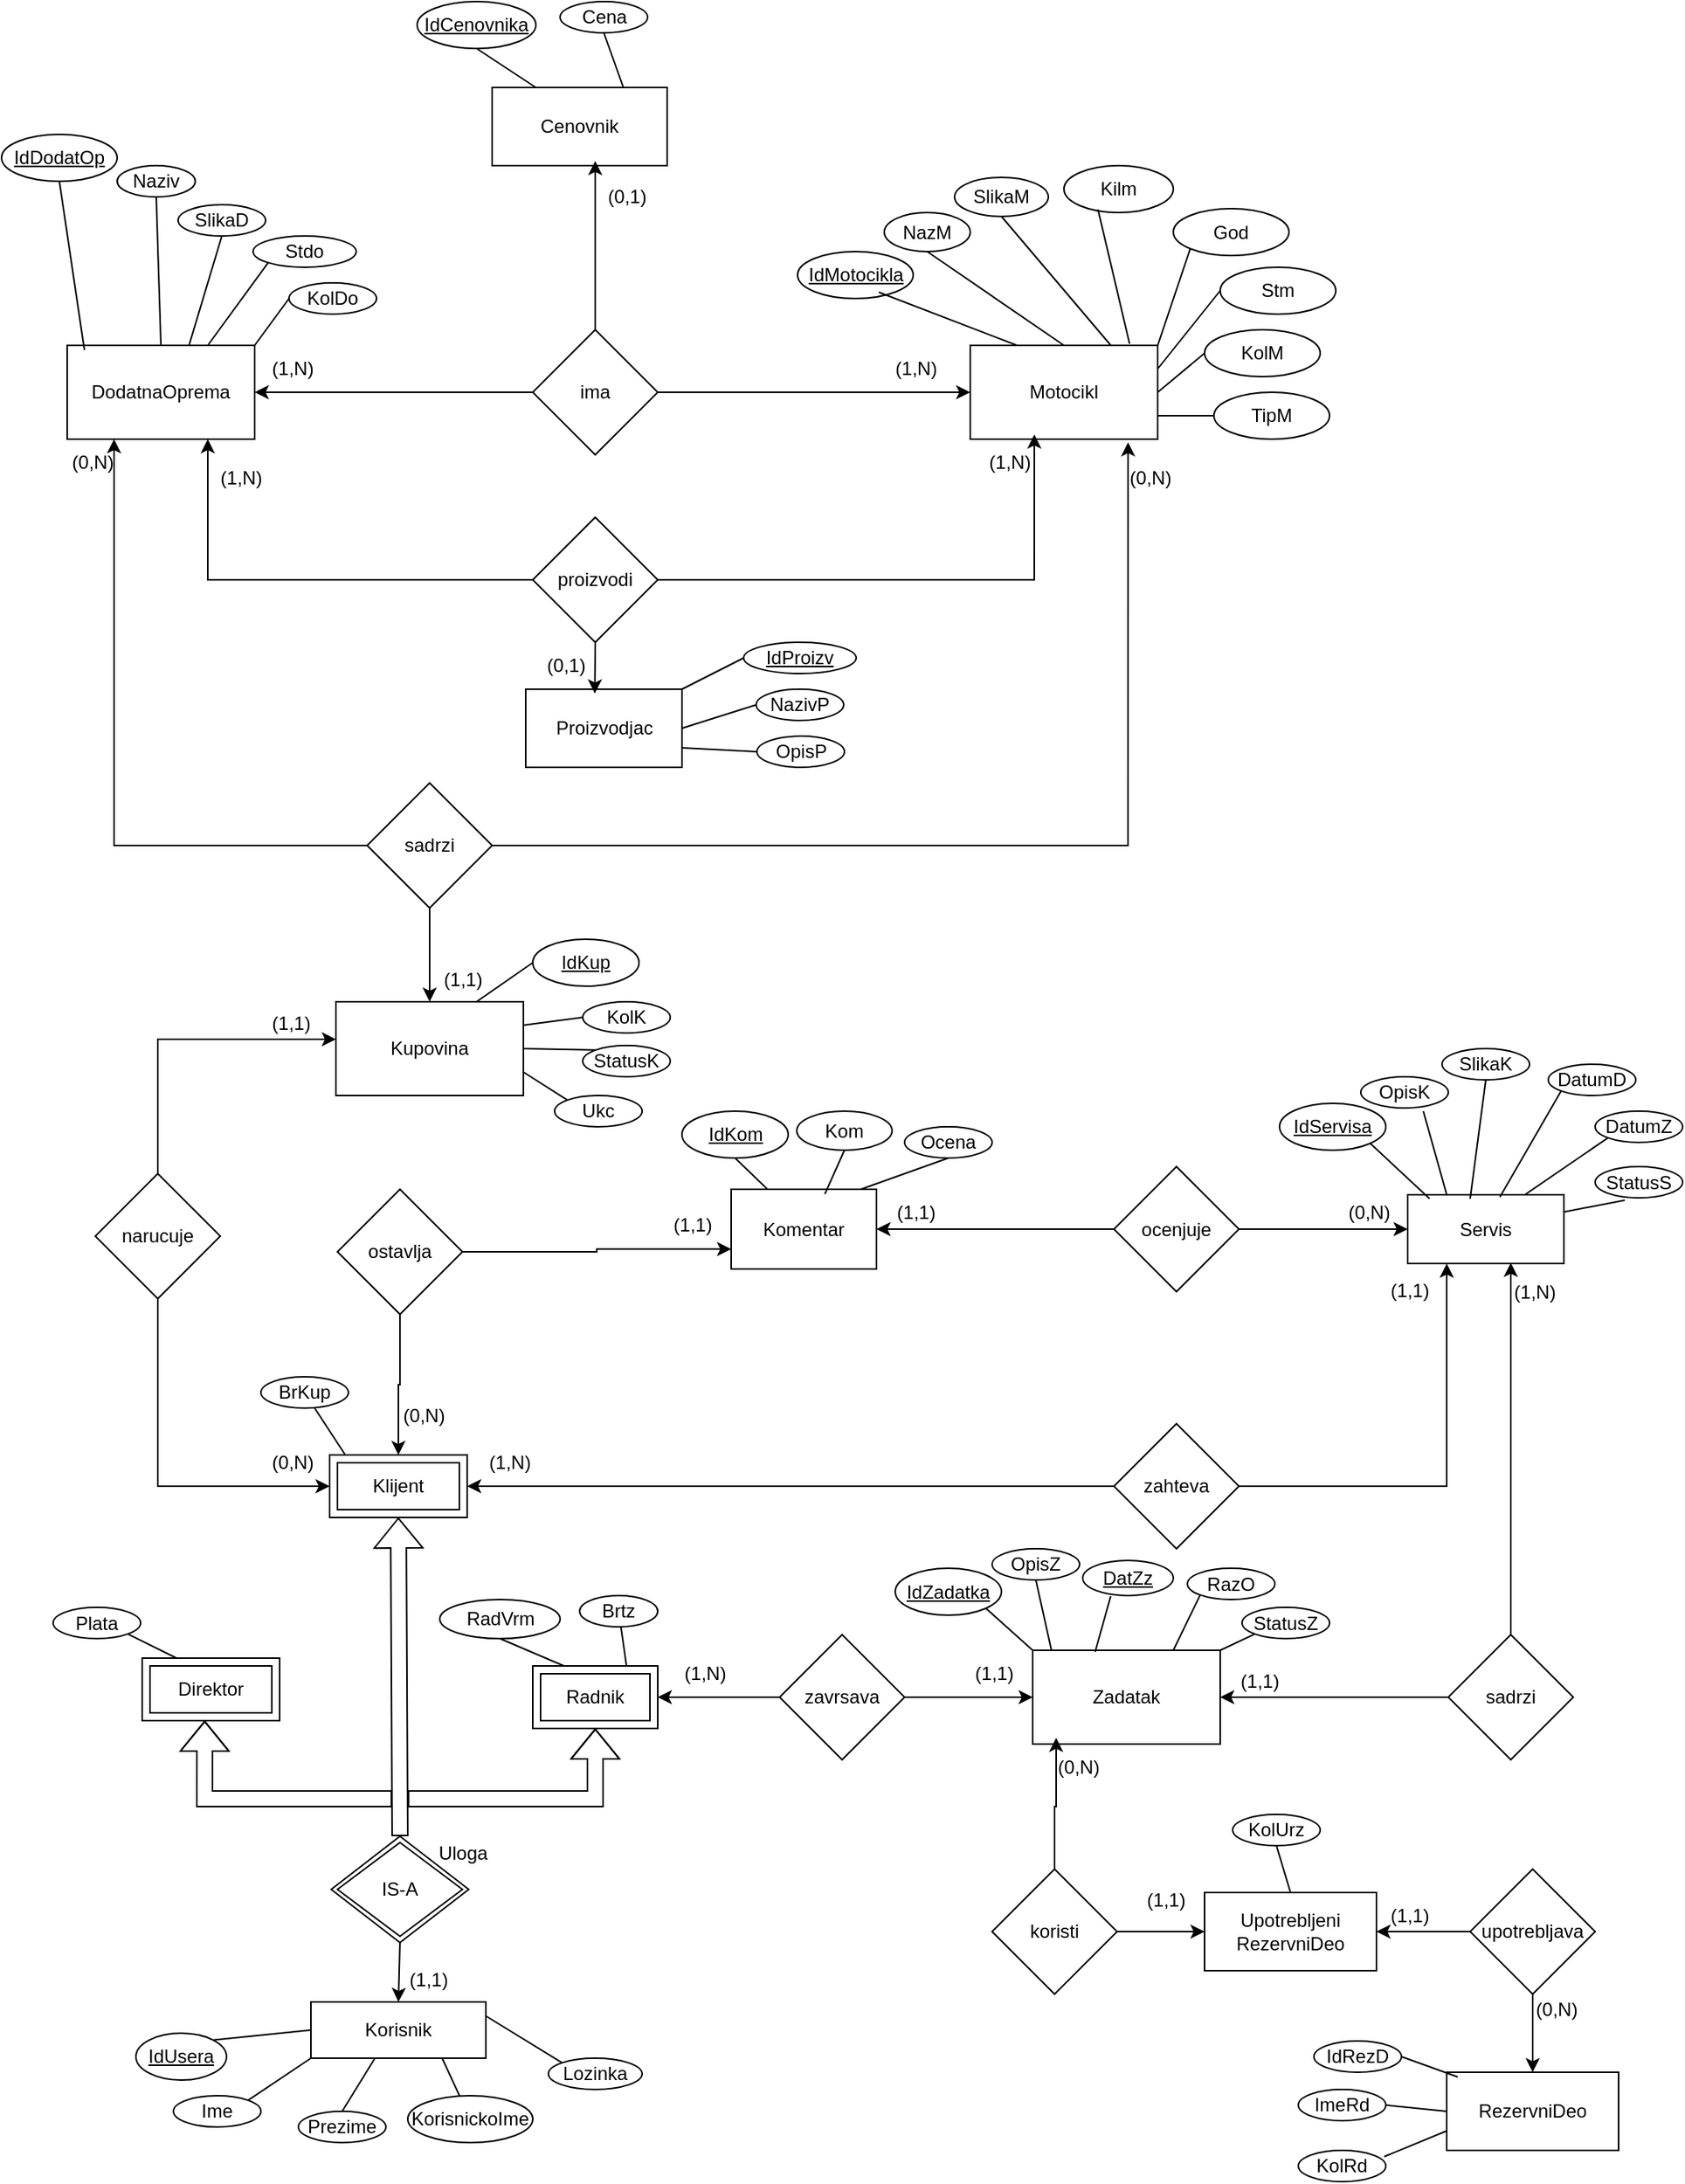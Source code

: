 <mxfile version="25.0.3">
  <diagram id="R2lEEEUBdFMjLlhIrx00" name="Page-1">
    <mxGraphModel dx="1194" dy="1860" grid="1" gridSize="10" guides="1" tooltips="1" connect="1" arrows="1" fold="1" page="1" pageScale="1" pageWidth="850" pageHeight="1100" math="0" shadow="0" extFonts="Permanent Marker^https://fonts.googleapis.com/css?family=Permanent+Marker">
      <root>
        <mxCell id="0" />
        <mxCell id="1" parent="0" />
        <mxCell id="c9r9gb3_Jgxiy62fOZuz-5" value="Korisnik" style="whiteSpace=wrap;html=1;" vertex="1" parent="1">
          <mxGeometry x="198" y="740" width="112" height="36" as="geometry" />
        </mxCell>
        <mxCell id="c9r9gb3_Jgxiy62fOZuz-9" value="IS-A" style="shape=rhombus;double=1;perimeter=rhombusPerimeter;whiteSpace=wrap;html=1;align=center;" vertex="1" parent="1">
          <mxGeometry x="211" y="634" width="88" height="68" as="geometry" />
        </mxCell>
        <mxCell id="c9r9gb3_Jgxiy62fOZuz-10" value="Uloga" style="text;html=1;align=center;verticalAlign=middle;resizable=0;points=[];autosize=1;strokeColor=none;fillColor=none;" vertex="1" parent="1">
          <mxGeometry x="270" y="630" width="50" height="30" as="geometry" />
        </mxCell>
        <mxCell id="c9r9gb3_Jgxiy62fOZuz-15" value="(1,1)" style="text;html=1;align=center;verticalAlign=middle;resizable=0;points=[];autosize=1;strokeColor=none;fillColor=none;" vertex="1" parent="1">
          <mxGeometry x="249" y="712" width="48" height="28" as="geometry" />
        </mxCell>
        <mxCell id="c9r9gb3_Jgxiy62fOZuz-21" value="BrKup" style="ellipse;whiteSpace=wrap;html=1;align=center;" vertex="1" parent="1">
          <mxGeometry x="166" y="340" width="56" height="20" as="geometry" />
        </mxCell>
        <mxCell id="c9r9gb3_Jgxiy62fOZuz-22" value="" style="endArrow=none;html=1;rounded=0;exitX=0.136;exitY=0.075;exitDx=0;exitDy=0;exitPerimeter=0;" edge="1" parent="1" source="c9r9gb3_Jgxiy62fOZuz-48" target="c9r9gb3_Jgxiy62fOZuz-21">
          <mxGeometry x="0.444" y="-1" width="50" height="50" relative="1" as="geometry">
            <mxPoint x="439.314" y="592" as="sourcePoint" />
            <mxPoint x="444" y="548" as="targetPoint" />
            <mxPoint as="offset" />
          </mxGeometry>
        </mxCell>
        <mxCell id="c9r9gb3_Jgxiy62fOZuz-23" value="Brtz" style="ellipse;whiteSpace=wrap;html=1;align=center;" vertex="1" parent="1">
          <mxGeometry x="370" y="480" width="50" height="20" as="geometry" />
        </mxCell>
        <mxCell id="c9r9gb3_Jgxiy62fOZuz-24" value="" style="endArrow=none;html=1;rounded=0;entryX=0.75;entryY=0;entryDx=0;entryDy=0;" edge="1" parent="1" source="c9r9gb3_Jgxiy62fOZuz-23" target="c9r9gb3_Jgxiy62fOZuz-49">
          <mxGeometry width="50" height="50" relative="1" as="geometry">
            <mxPoint x="410" y="658" as="sourcePoint" />
            <mxPoint x="460" y="680" as="targetPoint" />
          </mxGeometry>
        </mxCell>
        <mxCell id="c9r9gb3_Jgxiy62fOZuz-41" value="" style="shape=flexArrow;endArrow=classic;html=1;rounded=0;entryX=0.455;entryY=1;entryDx=0;entryDy=0;entryPerimeter=0;" edge="1" parent="1" target="c9r9gb3_Jgxiy62fOZuz-47">
          <mxGeometry width="50" height="50" relative="1" as="geometry">
            <mxPoint x="250" y="610" as="sourcePoint" />
            <mxPoint x="394" y="516" as="targetPoint" />
            <Array as="points">
              <mxPoint x="200" y="610" />
              <mxPoint x="130" y="610" />
            </Array>
          </mxGeometry>
        </mxCell>
        <mxCell id="c9r9gb3_Jgxiy62fOZuz-42" value="" style="shape=flexArrow;endArrow=classic;html=1;rounded=0;entryX=0.5;entryY=1;entryDx=0;entryDy=0;" edge="1" parent="1" target="c9r9gb3_Jgxiy62fOZuz-49">
          <mxGeometry width="50" height="50" relative="1" as="geometry">
            <mxPoint x="260" y="610" as="sourcePoint" />
            <mxPoint x="403" y="694" as="targetPoint" />
            <Array as="points">
              <mxPoint x="350" y="610" />
              <mxPoint x="380" y="610" />
            </Array>
          </mxGeometry>
        </mxCell>
        <mxCell id="c9r9gb3_Jgxiy62fOZuz-43" value="" style="shape=flexArrow;endArrow=classic;html=1;rounded=0;entryX=0.5;entryY=1;entryDx=0;entryDy=0;exitX=0.5;exitY=0;exitDx=0;exitDy=0;" edge="1" parent="1" target="c9r9gb3_Jgxiy62fOZuz-48" source="c9r9gb3_Jgxiy62fOZuz-9">
          <mxGeometry width="50" height="50" relative="1" as="geometry">
            <mxPoint x="150" y="580" as="sourcePoint" />
            <mxPoint x="402" y="612" as="targetPoint" />
            <Array as="points" />
          </mxGeometry>
        </mxCell>
        <mxCell id="c9r9gb3_Jgxiy62fOZuz-47" value="Direktor" style="shape=ext;margin=3;double=1;whiteSpace=wrap;html=1;align=center;" vertex="1" parent="1">
          <mxGeometry x="90" y="520" width="88" height="40" as="geometry" />
        </mxCell>
        <mxCell id="c9r9gb3_Jgxiy62fOZuz-48" value="Klijent" style="shape=ext;margin=3;double=1;whiteSpace=wrap;html=1;align=center;" vertex="1" parent="1">
          <mxGeometry x="210" y="390" width="88" height="40" as="geometry" />
        </mxCell>
        <mxCell id="c9r9gb3_Jgxiy62fOZuz-49" value="Radnik" style="shape=ext;margin=3;double=1;whiteSpace=wrap;html=1;align=center;" vertex="1" parent="1">
          <mxGeometry x="340" y="525" width="80" height="40" as="geometry" />
        </mxCell>
        <mxCell id="c9r9gb3_Jgxiy62fOZuz-52" value="RadVrm" style="ellipse;whiteSpace=wrap;html=1;align=center;" vertex="1" parent="1">
          <mxGeometry x="280.5" y="482.5" width="77" height="25" as="geometry" />
        </mxCell>
        <mxCell id="c9r9gb3_Jgxiy62fOZuz-53" value="" style="endArrow=none;html=1;rounded=0;entryX=0.25;entryY=0;entryDx=0;entryDy=0;exitX=0.5;exitY=1;exitDx=0;exitDy=0;" edge="1" parent="1" source="c9r9gb3_Jgxiy62fOZuz-52" target="c9r9gb3_Jgxiy62fOZuz-49">
          <mxGeometry width="50" height="50" relative="1" as="geometry">
            <mxPoint x="390" y="614" as="sourcePoint" />
            <mxPoint x="440" y="564" as="targetPoint" />
          </mxGeometry>
        </mxCell>
        <mxCell id="c9r9gb3_Jgxiy62fOZuz-56" value="" style="endArrow=classic;html=1;rounded=0;entryX=0.5;entryY=0;entryDx=0;entryDy=0;exitX=0.5;exitY=1;exitDx=0;exitDy=0;" edge="1" parent="1" source="c9r9gb3_Jgxiy62fOZuz-9" target="c9r9gb3_Jgxiy62fOZuz-5">
          <mxGeometry width="50" height="50" relative="1" as="geometry">
            <mxPoint x="400" y="520" as="sourcePoint" />
            <mxPoint x="450" y="470" as="targetPoint" />
          </mxGeometry>
        </mxCell>
        <mxCell id="c9r9gb3_Jgxiy62fOZuz-60" value="Lozinka" style="ellipse;whiteSpace=wrap;html=1;align=center;" vertex="1" parent="1">
          <mxGeometry x="350" y="776" width="60" height="20" as="geometry" />
        </mxCell>
        <mxCell id="c9r9gb3_Jgxiy62fOZuz-61" value="KorisnickoIme" style="ellipse;whiteSpace=wrap;html=1;align=center;" vertex="1" parent="1">
          <mxGeometry x="260" y="800" width="80" height="30" as="geometry" />
        </mxCell>
        <mxCell id="c9r9gb3_Jgxiy62fOZuz-62" value="Ime" style="ellipse;whiteSpace=wrap;html=1;align=center;" vertex="1" parent="1">
          <mxGeometry x="110" y="800" width="56" height="20" as="geometry" />
        </mxCell>
        <mxCell id="c9r9gb3_Jgxiy62fOZuz-63" value="Prezime" style="ellipse;whiteSpace=wrap;html=1;align=center;" vertex="1" parent="1">
          <mxGeometry x="190" y="810" width="56" height="20" as="geometry" />
        </mxCell>
        <mxCell id="c9r9gb3_Jgxiy62fOZuz-65" value="IdUsera" style="ellipse;whiteSpace=wrap;html=1;align=center;fontStyle=4" vertex="1" parent="1">
          <mxGeometry x="86" y="760" width="58" height="30" as="geometry" />
        </mxCell>
        <mxCell id="c9r9gb3_Jgxiy62fOZuz-68" value="" style="endArrow=none;html=1;rounded=0;entryX=1;entryY=0.25;entryDx=0;entryDy=0;exitX=0;exitY=0;exitDx=0;exitDy=0;" edge="1" parent="1" source="c9r9gb3_Jgxiy62fOZuz-60" target="c9r9gb3_Jgxiy62fOZuz-5">
          <mxGeometry width="50" height="50" relative="1" as="geometry">
            <mxPoint x="370" y="770" as="sourcePoint" />
            <mxPoint x="420" y="710" as="targetPoint" />
          </mxGeometry>
        </mxCell>
        <mxCell id="c9r9gb3_Jgxiy62fOZuz-70" value="" style="endArrow=none;html=1;rounded=0;entryX=0.75;entryY=1;entryDx=0;entryDy=0;" edge="1" parent="1" source="c9r9gb3_Jgxiy62fOZuz-61" target="c9r9gb3_Jgxiy62fOZuz-5">
          <mxGeometry width="50" height="50" relative="1" as="geometry">
            <mxPoint x="350" y="800" as="sourcePoint" />
            <mxPoint x="290" y="779" as="targetPoint" />
          </mxGeometry>
        </mxCell>
        <mxCell id="c9r9gb3_Jgxiy62fOZuz-73" value="" style="endArrow=none;html=1;rounded=0;entryX=1;entryY=0;entryDx=0;entryDy=0;exitX=0;exitY=1;exitDx=0;exitDy=0;" edge="1" parent="1" source="c9r9gb3_Jgxiy62fOZuz-5" target="c9r9gb3_Jgxiy62fOZuz-62">
          <mxGeometry width="50" height="50" relative="1" as="geometry">
            <mxPoint x="453" y="690" as="sourcePoint" />
            <mxPoint x="503" y="640" as="targetPoint" />
          </mxGeometry>
        </mxCell>
        <mxCell id="c9r9gb3_Jgxiy62fOZuz-76" value="" style="endArrow=none;html=1;rounded=0;exitX=0.366;exitY=1;exitDx=0;exitDy=0;exitPerimeter=0;entryX=0.5;entryY=0;entryDx=0;entryDy=0;" edge="1" parent="1" source="c9r9gb3_Jgxiy62fOZuz-5" target="c9r9gb3_Jgxiy62fOZuz-63">
          <mxGeometry x="0.444" y="-1" width="50" height="50" relative="1" as="geometry">
            <mxPoint x="228" y="760" as="sourcePoint" />
            <mxPoint x="218" y="810" as="targetPoint" />
            <mxPoint as="offset" />
          </mxGeometry>
        </mxCell>
        <mxCell id="c9r9gb3_Jgxiy62fOZuz-77" value="Plata" style="ellipse;whiteSpace=wrap;html=1;align=center;" vertex="1" parent="1">
          <mxGeometry x="33" y="487.5" width="56" height="20" as="geometry" />
        </mxCell>
        <mxCell id="c9r9gb3_Jgxiy62fOZuz-79" value="" style="endArrow=none;html=1;rounded=0;exitX=0.25;exitY=0;exitDx=0;exitDy=0;entryX=1;entryY=1;entryDx=0;entryDy=0;" edge="1" parent="1" source="c9r9gb3_Jgxiy62fOZuz-47" target="c9r9gb3_Jgxiy62fOZuz-77">
          <mxGeometry x="0.444" y="-1" width="50" height="50" relative="1" as="geometry">
            <mxPoint x="252" y="491" as="sourcePoint" />
            <mxPoint x="228" y="450" as="targetPoint" />
            <mxPoint as="offset" />
          </mxGeometry>
        </mxCell>
        <mxCell id="c9r9gb3_Jgxiy62fOZuz-81" value="Kupovina" style="rounded=0;whiteSpace=wrap;html=1;" vertex="1" parent="1">
          <mxGeometry x="214" y="100" width="120" height="60" as="geometry" />
        </mxCell>
        <mxCell id="c9r9gb3_Jgxiy62fOZuz-84" style="edgeStyle=orthogonalEdgeStyle;rounded=0;orthogonalLoop=1;jettySize=auto;html=1;exitX=0.5;exitY=1;exitDx=0;exitDy=0;entryX=0;entryY=0.5;entryDx=0;entryDy=0;" edge="1" parent="1" source="c9r9gb3_Jgxiy62fOZuz-82" target="c9r9gb3_Jgxiy62fOZuz-48">
          <mxGeometry relative="1" as="geometry" />
        </mxCell>
        <mxCell id="c9r9gb3_Jgxiy62fOZuz-82" value="narucuje" style="rhombus;whiteSpace=wrap;html=1;" vertex="1" parent="1">
          <mxGeometry x="60" y="210" width="80" height="80" as="geometry" />
        </mxCell>
        <mxCell id="c9r9gb3_Jgxiy62fOZuz-140" style="edgeStyle=orthogonalEdgeStyle;rounded=0;orthogonalLoop=1;jettySize=auto;html=1;entryX=0.5;entryY=0;entryDx=0;entryDy=0;" edge="1" parent="1" source="c9r9gb3_Jgxiy62fOZuz-86" target="c9r9gb3_Jgxiy62fOZuz-81">
          <mxGeometry relative="1" as="geometry">
            <mxPoint x="255" y="190" as="targetPoint" />
          </mxGeometry>
        </mxCell>
        <mxCell id="c9r9gb3_Jgxiy62fOZuz-188" style="edgeStyle=orthogonalEdgeStyle;rounded=0;orthogonalLoop=1;jettySize=auto;html=1;entryX=0.25;entryY=1;entryDx=0;entryDy=0;" edge="1" parent="1" source="c9r9gb3_Jgxiy62fOZuz-86" target="c9r9gb3_Jgxiy62fOZuz-93">
          <mxGeometry relative="1" as="geometry" />
        </mxCell>
        <mxCell id="c9r9gb3_Jgxiy62fOZuz-86" value="sadrzi" style="rhombus;whiteSpace=wrap;html=1;" vertex="1" parent="1">
          <mxGeometry x="234" y="-40" width="80" height="80" as="geometry" />
        </mxCell>
        <mxCell id="c9r9gb3_Jgxiy62fOZuz-92" value="Motocikl" style="rounded=0;whiteSpace=wrap;html=1;" vertex="1" parent="1">
          <mxGeometry x="620" y="-320" width="120" height="60" as="geometry" />
        </mxCell>
        <mxCell id="c9r9gb3_Jgxiy62fOZuz-93" value="DodatnaOprema" style="rounded=0;whiteSpace=wrap;html=1;" vertex="1" parent="1">
          <mxGeometry x="42" y="-320" width="120" height="60" as="geometry" />
        </mxCell>
        <mxCell id="c9r9gb3_Jgxiy62fOZuz-97" value="Naziv" style="ellipse;whiteSpace=wrap;html=1;align=center;" vertex="1" parent="1">
          <mxGeometry x="74" y="-435" width="50" height="20" as="geometry" />
        </mxCell>
        <mxCell id="c9r9gb3_Jgxiy62fOZuz-98" value="&lt;u&gt;IdDodatOp&lt;/u&gt;" style="ellipse;whiteSpace=wrap;html=1;align=center;" vertex="1" parent="1">
          <mxGeometry y="-455" width="74" height="30" as="geometry" />
        </mxCell>
        <mxCell id="c9r9gb3_Jgxiy62fOZuz-101" value="SlikaD" style="ellipse;whiteSpace=wrap;html=1;align=center;" vertex="1" parent="1">
          <mxGeometry x="113" y="-410" width="56" height="20" as="geometry" />
        </mxCell>
        <mxCell id="c9r9gb3_Jgxiy62fOZuz-102" style="edgeStyle=orthogonalEdgeStyle;rounded=0;orthogonalLoop=1;jettySize=auto;html=1;exitX=0.5;exitY=1;exitDx=0;exitDy=0;" edge="1" parent="1" source="c9r9gb3_Jgxiy62fOZuz-101" target="c9r9gb3_Jgxiy62fOZuz-101">
          <mxGeometry relative="1" as="geometry" />
        </mxCell>
        <mxCell id="c9r9gb3_Jgxiy62fOZuz-103" value="KolDo" style="ellipse;whiteSpace=wrap;html=1;align=center;" vertex="1" parent="1">
          <mxGeometry x="184" y="-360" width="56" height="20" as="geometry" />
        </mxCell>
        <mxCell id="c9r9gb3_Jgxiy62fOZuz-106" value="Stdo" style="ellipse;whiteSpace=wrap;html=1;align=center;" vertex="1" parent="1">
          <mxGeometry x="161" y="-390" width="66" height="20" as="geometry" />
        </mxCell>
        <mxCell id="c9r9gb3_Jgxiy62fOZuz-107" value="" style="endArrow=none;html=1;rounded=0;entryX=0.5;entryY=1;entryDx=0;entryDy=0;exitX=0.092;exitY=0.05;exitDx=0;exitDy=0;exitPerimeter=0;" edge="1" parent="1" source="c9r9gb3_Jgxiy62fOZuz-93" target="c9r9gb3_Jgxiy62fOZuz-98">
          <mxGeometry width="50" height="50" relative="1" as="geometry">
            <mxPoint x="70" y="-260" as="sourcePoint" />
            <mxPoint x="450" y="-390" as="targetPoint" />
          </mxGeometry>
        </mxCell>
        <mxCell id="c9r9gb3_Jgxiy62fOZuz-108" value="" style="endArrow=none;html=1;rounded=0;entryX=0.5;entryY=1;entryDx=0;entryDy=0;exitX=0.5;exitY=0;exitDx=0;exitDy=0;" edge="1" parent="1" source="c9r9gb3_Jgxiy62fOZuz-93" target="c9r9gb3_Jgxiy62fOZuz-97">
          <mxGeometry width="50" height="50" relative="1" as="geometry">
            <mxPoint x="400" y="-340" as="sourcePoint" />
            <mxPoint x="450" y="-390" as="targetPoint" />
          </mxGeometry>
        </mxCell>
        <mxCell id="c9r9gb3_Jgxiy62fOZuz-109" value="" style="endArrow=none;html=1;rounded=0;entryX=0.5;entryY=1;entryDx=0;entryDy=0;exitX=0.65;exitY=0;exitDx=0;exitDy=0;exitPerimeter=0;" edge="1" parent="1" source="c9r9gb3_Jgxiy62fOZuz-93" target="c9r9gb3_Jgxiy62fOZuz-101">
          <mxGeometry width="50" height="50" relative="1" as="geometry">
            <mxPoint x="400" y="-340" as="sourcePoint" />
            <mxPoint x="450" y="-390" as="targetPoint" />
          </mxGeometry>
        </mxCell>
        <mxCell id="c9r9gb3_Jgxiy62fOZuz-110" value="" style="endArrow=none;html=1;rounded=0;exitX=0;exitY=1;exitDx=0;exitDy=0;entryX=0.75;entryY=0;entryDx=0;entryDy=0;" edge="1" parent="1" source="c9r9gb3_Jgxiy62fOZuz-106" target="c9r9gb3_Jgxiy62fOZuz-93">
          <mxGeometry width="50" height="50" relative="1" as="geometry">
            <mxPoint x="400" y="-340" as="sourcePoint" />
            <mxPoint x="450" y="-390" as="targetPoint" />
          </mxGeometry>
        </mxCell>
        <mxCell id="c9r9gb3_Jgxiy62fOZuz-112" value="NazМ" style="ellipse;whiteSpace=wrap;html=1;align=center;" vertex="1" parent="1">
          <mxGeometry x="565" y="-405" width="55" height="25" as="geometry" />
        </mxCell>
        <mxCell id="c9r9gb3_Jgxiy62fOZuz-113" value="&lt;u&gt;IdMotocikla&lt;/u&gt;" style="ellipse;whiteSpace=wrap;html=1;align=center;" vertex="1" parent="1">
          <mxGeometry x="509.5" y="-380" width="74" height="30" as="geometry" />
        </mxCell>
        <mxCell id="c9r9gb3_Jgxiy62fOZuz-114" value="SlikaМ" style="ellipse;whiteSpace=wrap;html=1;align=center;" vertex="1" parent="1">
          <mxGeometry x="610" y="-427.5" width="60" height="25" as="geometry" />
        </mxCell>
        <mxCell id="c9r9gb3_Jgxiy62fOZuz-115" style="edgeStyle=orthogonalEdgeStyle;rounded=0;orthogonalLoop=1;jettySize=auto;html=1;exitX=0.5;exitY=1;exitDx=0;exitDy=0;" edge="1" parent="1" source="c9r9gb3_Jgxiy62fOZuz-114" target="c9r9gb3_Jgxiy62fOZuz-114">
          <mxGeometry relative="1" as="geometry" />
        </mxCell>
        <mxCell id="c9r9gb3_Jgxiy62fOZuz-116" value="" style="endArrow=none;html=1;rounded=0;entryX=0.703;entryY=0.867;entryDx=0;entryDy=0;exitX=0.25;exitY=0;exitDx=0;exitDy=0;entryPerimeter=0;" edge="1" parent="1" source="c9r9gb3_Jgxiy62fOZuz-92" target="c9r9gb3_Jgxiy62fOZuz-113">
          <mxGeometry width="50" height="50" relative="1" as="geometry">
            <mxPoint x="400" y="-140" as="sourcePoint" />
            <mxPoint x="450" y="-190" as="targetPoint" />
          </mxGeometry>
        </mxCell>
        <mxCell id="c9r9gb3_Jgxiy62fOZuz-117" value="" style="endArrow=none;html=1;rounded=0;entryX=0.5;entryY=1;entryDx=0;entryDy=0;exitX=0.5;exitY=0;exitDx=0;exitDy=0;" edge="1" parent="1" source="c9r9gb3_Jgxiy62fOZuz-92" target="c9r9gb3_Jgxiy62fOZuz-112">
          <mxGeometry width="50" height="50" relative="1" as="geometry">
            <mxPoint x="400" y="-140" as="sourcePoint" />
            <mxPoint x="450" y="-190" as="targetPoint" />
          </mxGeometry>
        </mxCell>
        <mxCell id="c9r9gb3_Jgxiy62fOZuz-118" value="" style="endArrow=none;html=1;rounded=0;entryX=0.5;entryY=1;entryDx=0;entryDy=0;exitX=0.75;exitY=0;exitDx=0;exitDy=0;" edge="1" parent="1" source="c9r9gb3_Jgxiy62fOZuz-92" target="c9r9gb3_Jgxiy62fOZuz-114">
          <mxGeometry width="50" height="50" relative="1" as="geometry">
            <mxPoint x="400" y="-140" as="sourcePoint" />
            <mxPoint x="450" y="-190" as="targetPoint" />
          </mxGeometry>
        </mxCell>
        <mxCell id="c9r9gb3_Jgxiy62fOZuz-120" value="Kilm" style="ellipse;whiteSpace=wrap;html=1;align=center;" vertex="1" parent="1">
          <mxGeometry x="680" y="-435" width="70" height="30" as="geometry" />
        </mxCell>
        <mxCell id="c9r9gb3_Jgxiy62fOZuz-122" style="edgeStyle=orthogonalEdgeStyle;rounded=0;orthogonalLoop=1;jettySize=auto;html=1;exitX=0.5;exitY=1;exitDx=0;exitDy=0;" edge="1" parent="1">
          <mxGeometry relative="1" as="geometry">
            <mxPoint x="818" y="-290" as="sourcePoint" />
            <mxPoint x="818" y="-290" as="targetPoint" />
          </mxGeometry>
        </mxCell>
        <mxCell id="c9r9gb3_Jgxiy62fOZuz-123" style="edgeStyle=orthogonalEdgeStyle;rounded=0;orthogonalLoop=1;jettySize=auto;html=1;exitX=0.5;exitY=1;exitDx=0;exitDy=0;" edge="1" parent="1">
          <mxGeometry relative="1" as="geometry">
            <mxPoint x="615" y="-270" as="sourcePoint" />
            <mxPoint x="615" y="-270" as="targetPoint" />
          </mxGeometry>
        </mxCell>
        <mxCell id="c9r9gb3_Jgxiy62fOZuz-124" value="God" style="ellipse;whiteSpace=wrap;html=1;align=center;" vertex="1" parent="1">
          <mxGeometry x="750" y="-407.5" width="74" height="30" as="geometry" />
        </mxCell>
        <mxCell id="c9r9gb3_Jgxiy62fOZuz-125" style="edgeStyle=orthogonalEdgeStyle;rounded=0;orthogonalLoop=1;jettySize=auto;html=1;exitX=0.5;exitY=1;exitDx=0;exitDy=0;" edge="1" parent="1">
          <mxGeometry relative="1" as="geometry">
            <mxPoint x="615" y="-220" as="sourcePoint" />
            <mxPoint x="615" y="-220" as="targetPoint" />
          </mxGeometry>
        </mxCell>
        <mxCell id="c9r9gb3_Jgxiy62fOZuz-126" value="Stm" style="ellipse;whiteSpace=wrap;html=1;align=center;" vertex="1" parent="1">
          <mxGeometry x="780" y="-370" width="74" height="30" as="geometry" />
        </mxCell>
        <mxCell id="c9r9gb3_Jgxiy62fOZuz-127" value="TipM" style="ellipse;whiteSpace=wrap;html=1;align=center;" vertex="1" parent="1">
          <mxGeometry x="776" y="-290" width="74" height="30" as="geometry" />
        </mxCell>
        <mxCell id="c9r9gb3_Jgxiy62fOZuz-128" value="KolM" style="ellipse;whiteSpace=wrap;html=1;align=center;" vertex="1" parent="1">
          <mxGeometry x="770" y="-330" width="74" height="30" as="geometry" />
        </mxCell>
        <mxCell id="c9r9gb3_Jgxiy62fOZuz-130" value="" style="endArrow=none;html=1;rounded=0;entryX=0.311;entryY=0.933;entryDx=0;entryDy=0;entryPerimeter=0;exitX=0.85;exitY=-0.017;exitDx=0;exitDy=0;exitPerimeter=0;" edge="1" parent="1" source="c9r9gb3_Jgxiy62fOZuz-92" target="c9r9gb3_Jgxiy62fOZuz-120">
          <mxGeometry width="50" height="50" relative="1" as="geometry">
            <mxPoint x="400" y="-140" as="sourcePoint" />
            <mxPoint x="450" y="-190" as="targetPoint" />
          </mxGeometry>
        </mxCell>
        <mxCell id="c9r9gb3_Jgxiy62fOZuz-131" value="" style="endArrow=none;html=1;rounded=0;entryX=0;entryY=1;entryDx=0;entryDy=0;exitX=1;exitY=0;exitDx=0;exitDy=0;" edge="1" parent="1" source="c9r9gb3_Jgxiy62fOZuz-92" target="c9r9gb3_Jgxiy62fOZuz-124">
          <mxGeometry width="50" height="50" relative="1" as="geometry">
            <mxPoint x="400" y="-140" as="sourcePoint" />
            <mxPoint x="450" y="-190" as="targetPoint" />
          </mxGeometry>
        </mxCell>
        <mxCell id="c9r9gb3_Jgxiy62fOZuz-132" value="" style="endArrow=none;html=1;rounded=0;entryX=0;entryY=0.5;entryDx=0;entryDy=0;exitX=1;exitY=0.25;exitDx=0;exitDy=0;" edge="1" parent="1" source="c9r9gb3_Jgxiy62fOZuz-92" target="c9r9gb3_Jgxiy62fOZuz-126">
          <mxGeometry width="50" height="50" relative="1" as="geometry">
            <mxPoint x="400" y="-140" as="sourcePoint" />
            <mxPoint x="450" y="-190" as="targetPoint" />
          </mxGeometry>
        </mxCell>
        <mxCell id="c9r9gb3_Jgxiy62fOZuz-133" value="" style="endArrow=none;html=1;rounded=0;entryX=0;entryY=0.5;entryDx=0;entryDy=0;exitX=1;exitY=0.5;exitDx=0;exitDy=0;" edge="1" parent="1" source="c9r9gb3_Jgxiy62fOZuz-92" target="c9r9gb3_Jgxiy62fOZuz-128">
          <mxGeometry width="50" height="50" relative="1" as="geometry">
            <mxPoint x="400" y="-140" as="sourcePoint" />
            <mxPoint x="450" y="-190" as="targetPoint" />
          </mxGeometry>
        </mxCell>
        <mxCell id="c9r9gb3_Jgxiy62fOZuz-134" value="" style="endArrow=none;html=1;rounded=0;entryX=0;entryY=0.5;entryDx=0;entryDy=0;exitX=1;exitY=0.75;exitDx=0;exitDy=0;" edge="1" parent="1" source="c9r9gb3_Jgxiy62fOZuz-92" target="c9r9gb3_Jgxiy62fOZuz-127">
          <mxGeometry width="50" height="50" relative="1" as="geometry">
            <mxPoint x="400" y="-140" as="sourcePoint" />
            <mxPoint x="450" y="-190" as="targetPoint" />
          </mxGeometry>
        </mxCell>
        <mxCell id="c9r9gb3_Jgxiy62fOZuz-135" value="Cenovnik" style="rounded=0;whiteSpace=wrap;html=1;" vertex="1" parent="1">
          <mxGeometry x="314" y="-485" width="112" height="50" as="geometry" />
        </mxCell>
        <mxCell id="c9r9gb3_Jgxiy62fOZuz-142" style="edgeStyle=orthogonalEdgeStyle;rounded=0;orthogonalLoop=1;jettySize=auto;html=1;entryX=1;entryY=0.5;entryDx=0;entryDy=0;" edge="1" parent="1" source="c9r9gb3_Jgxiy62fOZuz-136" target="c9r9gb3_Jgxiy62fOZuz-93">
          <mxGeometry relative="1" as="geometry" />
        </mxCell>
        <mxCell id="c9r9gb3_Jgxiy62fOZuz-143" style="edgeStyle=orthogonalEdgeStyle;rounded=0;orthogonalLoop=1;jettySize=auto;html=1;exitX=1;exitY=0.5;exitDx=0;exitDy=0;entryX=0;entryY=0.5;entryDx=0;entryDy=0;" edge="1" parent="1" source="c9r9gb3_Jgxiy62fOZuz-136" target="c9r9gb3_Jgxiy62fOZuz-92">
          <mxGeometry relative="1" as="geometry" />
        </mxCell>
        <mxCell id="c9r9gb3_Jgxiy62fOZuz-136" value="ima" style="rhombus;whiteSpace=wrap;html=1;" vertex="1" parent="1">
          <mxGeometry x="340" y="-330" width="80" height="80" as="geometry" />
        </mxCell>
        <mxCell id="c9r9gb3_Jgxiy62fOZuz-144" value="(1,1)" style="text;html=1;align=center;verticalAlign=middle;resizable=0;points=[];autosize=1;strokeColor=none;fillColor=none;" vertex="1" parent="1">
          <mxGeometry x="271" y="72" width="48" height="28" as="geometry" />
        </mxCell>
        <mxCell id="c9r9gb3_Jgxiy62fOZuz-145" value="(0,N)" style="text;html=1;align=center;verticalAlign=middle;resizable=0;points=[];autosize=1;strokeColor=none;fillColor=none;" vertex="1" parent="1">
          <mxGeometry x="33" y="-260" width="50" height="30" as="geometry" />
        </mxCell>
        <mxCell id="c9r9gb3_Jgxiy62fOZuz-146" value="(0,N)" style="text;html=1;align=center;verticalAlign=middle;resizable=0;points=[];autosize=1;strokeColor=none;fillColor=none;" vertex="1" parent="1">
          <mxGeometry x="710" y="-250" width="50" height="30" as="geometry" />
        </mxCell>
        <mxCell id="c9r9gb3_Jgxiy62fOZuz-147" value="(0,1)" style="text;html=1;align=center;verticalAlign=middle;resizable=0;points=[];autosize=1;strokeColor=none;fillColor=none;" vertex="1" parent="1">
          <mxGeometry x="375" y="-430" width="50" height="30" as="geometry" />
        </mxCell>
        <mxCell id="c9r9gb3_Jgxiy62fOZuz-148" value="(1,N)" style="text;html=1;align=center;verticalAlign=middle;resizable=0;points=[];autosize=1;strokeColor=none;fillColor=none;" vertex="1" parent="1">
          <mxGeometry x="560" y="-320" width="50" height="30" as="geometry" />
        </mxCell>
        <mxCell id="c9r9gb3_Jgxiy62fOZuz-149" value="(1,N)" style="text;html=1;align=center;verticalAlign=middle;resizable=0;points=[];autosize=1;strokeColor=none;fillColor=none;" vertex="1" parent="1">
          <mxGeometry x="161" y="-320" width="50" height="30" as="geometry" />
        </mxCell>
        <mxCell id="c9r9gb3_Jgxiy62fOZuz-150" value="IdCenovnika" style="ellipse;whiteSpace=wrap;html=1;align=center;fontStyle=4" vertex="1" parent="1">
          <mxGeometry x="266" y="-540" width="76" height="30" as="geometry" />
        </mxCell>
        <mxCell id="c9r9gb3_Jgxiy62fOZuz-151" value="Cena" style="ellipse;whiteSpace=wrap;html=1;align=center;" vertex="1" parent="1">
          <mxGeometry x="357.5" y="-540" width="56" height="20" as="geometry" />
        </mxCell>
        <mxCell id="c9r9gb3_Jgxiy62fOZuz-152" style="edgeStyle=orthogonalEdgeStyle;rounded=0;orthogonalLoop=1;jettySize=auto;html=1;exitX=0.5;exitY=1;exitDx=0;exitDy=0;" edge="1" parent="1" source="c9r9gb3_Jgxiy62fOZuz-151" target="c9r9gb3_Jgxiy62fOZuz-151">
          <mxGeometry relative="1" as="geometry" />
        </mxCell>
        <mxCell id="c9r9gb3_Jgxiy62fOZuz-156" value="" style="endArrow=none;html=1;rounded=0;entryX=0.5;entryY=1;entryDx=0;entryDy=0;exitX=0.25;exitY=0;exitDx=0;exitDy=0;" edge="1" parent="1" source="c9r9gb3_Jgxiy62fOZuz-135" target="c9r9gb3_Jgxiy62fOZuz-150">
          <mxGeometry width="50" height="50" relative="1" as="geometry">
            <mxPoint x="400" y="-140" as="sourcePoint" />
            <mxPoint x="450" y="-190" as="targetPoint" />
          </mxGeometry>
        </mxCell>
        <mxCell id="c9r9gb3_Jgxiy62fOZuz-157" value="" style="endArrow=none;html=1;rounded=0;entryX=0.5;entryY=1;entryDx=0;entryDy=0;exitX=0.75;exitY=0;exitDx=0;exitDy=0;" edge="1" parent="1" source="c9r9gb3_Jgxiy62fOZuz-135" target="c9r9gb3_Jgxiy62fOZuz-151">
          <mxGeometry width="50" height="50" relative="1" as="geometry">
            <mxPoint x="400" y="-140" as="sourcePoint" />
            <mxPoint x="450" y="-190" as="targetPoint" />
          </mxGeometry>
        </mxCell>
        <mxCell id="c9r9gb3_Jgxiy62fOZuz-158" value="(0,N)" style="text;html=1;align=center;verticalAlign=middle;resizable=0;points=[];autosize=1;strokeColor=none;fillColor=none;" vertex="1" parent="1">
          <mxGeometry x="161" y="380" width="50" height="30" as="geometry" />
        </mxCell>
        <mxCell id="c9r9gb3_Jgxiy62fOZuz-159" value="(1,1)" style="text;html=1;align=center;verticalAlign=middle;resizable=0;points=[];autosize=1;strokeColor=none;fillColor=none;" vertex="1" parent="1">
          <mxGeometry x="161" y="100" width="48" height="28" as="geometry" />
        </mxCell>
        <mxCell id="c9r9gb3_Jgxiy62fOZuz-161" value="&lt;div style=&quot;&quot;&gt;Proizvodjac&lt;/div&gt;" style="rounded=0;whiteSpace=wrap;html=1;" vertex="1" parent="1">
          <mxGeometry x="335.5" y="-100" width="100" height="50" as="geometry" />
        </mxCell>
        <mxCell id="c9r9gb3_Jgxiy62fOZuz-184" style="edgeStyle=orthogonalEdgeStyle;rounded=0;orthogonalLoop=1;jettySize=auto;html=1;entryX=0.75;entryY=1;entryDx=0;entryDy=0;" edge="1" parent="1" source="c9r9gb3_Jgxiy62fOZuz-162" target="c9r9gb3_Jgxiy62fOZuz-93">
          <mxGeometry relative="1" as="geometry" />
        </mxCell>
        <mxCell id="c9r9gb3_Jgxiy62fOZuz-162" value="proizvodi" style="rhombus;whiteSpace=wrap;html=1;" vertex="1" parent="1">
          <mxGeometry x="340" y="-210" width="80" height="80" as="geometry" />
        </mxCell>
        <mxCell id="c9r9gb3_Jgxiy62fOZuz-166" value="NazivP" style="ellipse;whiteSpace=wrap;html=1;align=center;" vertex="1" parent="1">
          <mxGeometry x="483" y="-100" width="56" height="20" as="geometry" />
        </mxCell>
        <mxCell id="c9r9gb3_Jgxiy62fOZuz-167" style="edgeStyle=orthogonalEdgeStyle;rounded=0;orthogonalLoop=1;jettySize=auto;html=1;exitX=0.5;exitY=1;exitDx=0;exitDy=0;" edge="1" parent="1" source="c9r9gb3_Jgxiy62fOZuz-166" target="c9r9gb3_Jgxiy62fOZuz-166">
          <mxGeometry relative="1" as="geometry" />
        </mxCell>
        <mxCell id="c9r9gb3_Jgxiy62fOZuz-168" value="OpisP" style="ellipse;whiteSpace=wrap;html=1;align=center;" vertex="1" parent="1">
          <mxGeometry x="483.5" y="-70" width="56" height="20" as="geometry" />
        </mxCell>
        <mxCell id="c9r9gb3_Jgxiy62fOZuz-169" style="edgeStyle=orthogonalEdgeStyle;rounded=0;orthogonalLoop=1;jettySize=auto;html=1;exitX=0.5;exitY=1;exitDx=0;exitDy=0;" edge="1" parent="1" source="c9r9gb3_Jgxiy62fOZuz-168" target="c9r9gb3_Jgxiy62fOZuz-168">
          <mxGeometry relative="1" as="geometry" />
        </mxCell>
        <mxCell id="c9r9gb3_Jgxiy62fOZuz-170" value="&lt;u&gt;IdProizv&lt;/u&gt;" style="ellipse;whiteSpace=wrap;html=1;align=center;" vertex="1" parent="1">
          <mxGeometry x="475" y="-130" width="72" height="20" as="geometry" />
        </mxCell>
        <mxCell id="c9r9gb3_Jgxiy62fOZuz-171" style="edgeStyle=orthogonalEdgeStyle;rounded=0;orthogonalLoop=1;jettySize=auto;html=1;exitX=0.5;exitY=1;exitDx=0;exitDy=0;" edge="1" parent="1" source="c9r9gb3_Jgxiy62fOZuz-170" target="c9r9gb3_Jgxiy62fOZuz-170">
          <mxGeometry relative="1" as="geometry" />
        </mxCell>
        <mxCell id="c9r9gb3_Jgxiy62fOZuz-173" value="" style="endArrow=none;html=1;rounded=0;entryX=1;entryY=0.5;entryDx=0;entryDy=0;exitX=0;exitY=0.5;exitDx=0;exitDy=0;" edge="1" parent="1" source="c9r9gb3_Jgxiy62fOZuz-166" target="c9r9gb3_Jgxiy62fOZuz-161">
          <mxGeometry width="50" height="50" relative="1" as="geometry">
            <mxPoint x="400" y="-140" as="sourcePoint" />
            <mxPoint x="450" y="-190" as="targetPoint" />
          </mxGeometry>
        </mxCell>
        <mxCell id="c9r9gb3_Jgxiy62fOZuz-174" value="" style="endArrow=none;html=1;rounded=0;entryX=1;entryY=0.75;entryDx=0;entryDy=0;exitX=0;exitY=0.5;exitDx=0;exitDy=0;" edge="1" parent="1" source="c9r9gb3_Jgxiy62fOZuz-168" target="c9r9gb3_Jgxiy62fOZuz-161">
          <mxGeometry width="50" height="50" relative="1" as="geometry">
            <mxPoint x="400" y="-140" as="sourcePoint" />
            <mxPoint x="450" y="-190" as="targetPoint" />
          </mxGeometry>
        </mxCell>
        <mxCell id="c9r9gb3_Jgxiy62fOZuz-180" style="edgeStyle=orthogonalEdgeStyle;rounded=0;orthogonalLoop=1;jettySize=auto;html=1;exitX=1;exitY=0.5;exitDx=0;exitDy=0;entryX=0.342;entryY=0.95;entryDx=0;entryDy=0;entryPerimeter=0;" edge="1" parent="1" source="c9r9gb3_Jgxiy62fOZuz-162" target="c9r9gb3_Jgxiy62fOZuz-92">
          <mxGeometry relative="1" as="geometry" />
        </mxCell>
        <mxCell id="c9r9gb3_Jgxiy62fOZuz-183" value="" style="endArrow=none;html=1;rounded=0;entryX=1;entryY=0;entryDx=0;entryDy=0;exitX=0;exitY=0.5;exitDx=0;exitDy=0;" edge="1" parent="1" source="c9r9gb3_Jgxiy62fOZuz-103" target="c9r9gb3_Jgxiy62fOZuz-93">
          <mxGeometry width="50" height="50" relative="1" as="geometry">
            <mxPoint x="400" y="-240" as="sourcePoint" />
            <mxPoint x="450" y="-290" as="targetPoint" />
          </mxGeometry>
        </mxCell>
        <mxCell id="c9r9gb3_Jgxiy62fOZuz-190" style="edgeStyle=orthogonalEdgeStyle;rounded=0;orthogonalLoop=1;jettySize=auto;html=1;exitX=0.5;exitY=1;exitDx=0;exitDy=0;entryX=0.442;entryY=0.055;entryDx=0;entryDy=0;entryPerimeter=0;" edge="1" parent="1" source="c9r9gb3_Jgxiy62fOZuz-162" target="c9r9gb3_Jgxiy62fOZuz-161">
          <mxGeometry relative="1" as="geometry" />
        </mxCell>
        <mxCell id="c9r9gb3_Jgxiy62fOZuz-192" value="" style="endArrow=none;html=1;rounded=0;entryX=1;entryY=0;entryDx=0;entryDy=0;exitX=0;exitY=0.5;exitDx=0;exitDy=0;" edge="1" parent="1" source="c9r9gb3_Jgxiy62fOZuz-170" target="c9r9gb3_Jgxiy62fOZuz-161">
          <mxGeometry width="50" height="50" relative="1" as="geometry">
            <mxPoint x="400" y="-40" as="sourcePoint" />
            <mxPoint x="450" y="-90" as="targetPoint" />
          </mxGeometry>
        </mxCell>
        <mxCell id="c9r9gb3_Jgxiy62fOZuz-193" value="(0,1)" style="text;html=1;align=center;verticalAlign=middle;resizable=0;points=[];autosize=1;strokeColor=none;fillColor=none;" vertex="1" parent="1">
          <mxGeometry x="335.5" y="-130" width="50" height="30" as="geometry" />
        </mxCell>
        <mxCell id="c9r9gb3_Jgxiy62fOZuz-194" value="(1,N)" style="text;html=1;align=center;verticalAlign=middle;resizable=0;points=[];autosize=1;strokeColor=none;fillColor=none;" vertex="1" parent="1">
          <mxGeometry x="620" y="-260" width="50" height="30" as="geometry" />
        </mxCell>
        <mxCell id="c9r9gb3_Jgxiy62fOZuz-195" value="(1,N)" style="text;html=1;align=center;verticalAlign=middle;resizable=0;points=[];autosize=1;strokeColor=none;fillColor=none;" vertex="1" parent="1">
          <mxGeometry x="128" y="-250" width="50" height="30" as="geometry" />
        </mxCell>
        <mxCell id="c9r9gb3_Jgxiy62fOZuz-196" value="Zadatak" style="rounded=0;whiteSpace=wrap;html=1;" vertex="1" parent="1">
          <mxGeometry x="660" y="515" width="120" height="60" as="geometry" />
        </mxCell>
        <mxCell id="c9r9gb3_Jgxiy62fOZuz-198" style="edgeStyle=orthogonalEdgeStyle;rounded=0;orthogonalLoop=1;jettySize=auto;html=1;entryX=1;entryY=0.5;entryDx=0;entryDy=0;" edge="1" parent="1" source="c9r9gb3_Jgxiy62fOZuz-197" target="c9r9gb3_Jgxiy62fOZuz-49">
          <mxGeometry relative="1" as="geometry" />
        </mxCell>
        <mxCell id="c9r9gb3_Jgxiy62fOZuz-199" style="edgeStyle=orthogonalEdgeStyle;rounded=0;orthogonalLoop=1;jettySize=auto;html=1;" edge="1" parent="1" source="c9r9gb3_Jgxiy62fOZuz-197" target="c9r9gb3_Jgxiy62fOZuz-196">
          <mxGeometry relative="1" as="geometry" />
        </mxCell>
        <mxCell id="c9r9gb3_Jgxiy62fOZuz-197" value="zavrsava" style="rhombus;whiteSpace=wrap;html=1;" vertex="1" parent="1">
          <mxGeometry x="498" y="505" width="80" height="80" as="geometry" />
        </mxCell>
        <mxCell id="c9r9gb3_Jgxiy62fOZuz-201" value="(1,N)" style="text;html=1;align=center;verticalAlign=middle;resizable=0;points=[];autosize=1;strokeColor=none;fillColor=none;" vertex="1" parent="1">
          <mxGeometry x="425" y="515" width="50" height="30" as="geometry" />
        </mxCell>
        <mxCell id="c9r9gb3_Jgxiy62fOZuz-202" value="(1,1)" style="text;html=1;align=center;verticalAlign=middle;resizable=0;points=[];autosize=1;strokeColor=none;fillColor=none;" vertex="1" parent="1">
          <mxGeometry x="610" y="515" width="50" height="30" as="geometry" />
        </mxCell>
        <mxCell id="c9r9gb3_Jgxiy62fOZuz-203" value="Komentar" style="rounded=0;whiteSpace=wrap;html=1;" vertex="1" parent="1">
          <mxGeometry x="467" y="220" width="93" height="51" as="geometry" />
        </mxCell>
        <mxCell id="c9r9gb3_Jgxiy62fOZuz-236" style="edgeStyle=orthogonalEdgeStyle;rounded=0;orthogonalLoop=1;jettySize=auto;html=1;entryX=0.5;entryY=0;entryDx=0;entryDy=0;" edge="1" parent="1" source="c9r9gb3_Jgxiy62fOZuz-204" target="c9r9gb3_Jgxiy62fOZuz-48">
          <mxGeometry relative="1" as="geometry" />
        </mxCell>
        <mxCell id="c9r9gb3_Jgxiy62fOZuz-238" style="edgeStyle=orthogonalEdgeStyle;rounded=0;orthogonalLoop=1;jettySize=auto;html=1;entryX=0;entryY=0.75;entryDx=0;entryDy=0;" edge="1" parent="1" source="c9r9gb3_Jgxiy62fOZuz-204" target="c9r9gb3_Jgxiy62fOZuz-203">
          <mxGeometry relative="1" as="geometry" />
        </mxCell>
        <mxCell id="c9r9gb3_Jgxiy62fOZuz-204" value="ostavlja" style="rhombus;whiteSpace=wrap;html=1;" vertex="1" parent="1">
          <mxGeometry x="215" y="220" width="80" height="80" as="geometry" />
        </mxCell>
        <mxCell id="c9r9gb3_Jgxiy62fOZuz-206" style="edgeStyle=orthogonalEdgeStyle;rounded=0;orthogonalLoop=1;jettySize=auto;html=1;exitX=0;exitY=0.5;exitDx=0;exitDy=0;entryX=1;entryY=0.5;entryDx=0;entryDy=0;" edge="1" parent="1" source="c9r9gb3_Jgxiy62fOZuz-205" target="c9r9gb3_Jgxiy62fOZuz-203">
          <mxGeometry relative="1" as="geometry" />
        </mxCell>
        <mxCell id="c9r9gb3_Jgxiy62fOZuz-212" style="edgeStyle=orthogonalEdgeStyle;rounded=0;orthogonalLoop=1;jettySize=auto;html=1;exitX=1;exitY=0.5;exitDx=0;exitDy=0;entryX=0;entryY=0.5;entryDx=0;entryDy=0;" edge="1" parent="1" source="c9r9gb3_Jgxiy62fOZuz-205" target="c9r9gb3_Jgxiy62fOZuz-210">
          <mxGeometry relative="1" as="geometry">
            <mxPoint x="850" y="223" as="targetPoint" />
          </mxGeometry>
        </mxCell>
        <mxCell id="c9r9gb3_Jgxiy62fOZuz-205" value="ocenjuje" style="rhombus;whiteSpace=wrap;html=1;" vertex="1" parent="1">
          <mxGeometry x="712" y="205.5" width="80" height="80" as="geometry" />
        </mxCell>
        <mxCell id="c9r9gb3_Jgxiy62fOZuz-209" value="" style="endArrow=none;html=1;rounded=0;entryX=1;entryY=0;entryDx=0;entryDy=0;exitX=0;exitY=0.5;exitDx=0;exitDy=0;" edge="1" parent="1" source="c9r9gb3_Jgxiy62fOZuz-5" target="c9r9gb3_Jgxiy62fOZuz-65">
          <mxGeometry width="50" height="50" relative="1" as="geometry">
            <mxPoint x="400" y="660" as="sourcePoint" />
            <mxPoint x="450" y="610" as="targetPoint" />
          </mxGeometry>
        </mxCell>
        <mxCell id="c9r9gb3_Jgxiy62fOZuz-210" value="Servis" style="rounded=0;whiteSpace=wrap;html=1;" vertex="1" parent="1">
          <mxGeometry x="900" y="223.5" width="100" height="44" as="geometry" />
        </mxCell>
        <mxCell id="c9r9gb3_Jgxiy62fOZuz-213" value="(1,1)" style="text;html=1;align=center;verticalAlign=middle;resizable=0;points=[];autosize=1;strokeColor=none;fillColor=none;" vertex="1" parent="1">
          <mxGeometry x="417" y="228" width="50" height="30" as="geometry" />
        </mxCell>
        <mxCell id="c9r9gb3_Jgxiy62fOZuz-214" value="(0,N)" style="text;html=1;align=center;verticalAlign=middle;resizable=0;points=[];autosize=1;strokeColor=none;fillColor=none;" vertex="1" parent="1">
          <mxGeometry x="245" y="350" width="50" height="30" as="geometry" />
        </mxCell>
        <mxCell id="c9r9gb3_Jgxiy62fOZuz-219" value="(1,1)" style="text;html=1;align=center;verticalAlign=middle;resizable=0;points=[];autosize=1;strokeColor=none;fillColor=none;" vertex="1" parent="1">
          <mxGeometry x="560" y="220" width="50" height="30" as="geometry" />
        </mxCell>
        <mxCell id="c9r9gb3_Jgxiy62fOZuz-220" value="(0,N)" style="text;html=1;align=center;verticalAlign=middle;resizable=0;points=[];autosize=1;strokeColor=none;fillColor=none;" vertex="1" parent="1">
          <mxGeometry x="850" y="220" width="50" height="30" as="geometry" />
        </mxCell>
        <mxCell id="c9r9gb3_Jgxiy62fOZuz-226" value="OpisZ" style="ellipse;whiteSpace=wrap;html=1;align=center;" vertex="1" parent="1">
          <mxGeometry x="634" y="450" width="56" height="20" as="geometry" />
        </mxCell>
        <mxCell id="c9r9gb3_Jgxiy62fOZuz-227" value="IdZadatka" style="ellipse;whiteSpace=wrap;html=1;align=center;fontStyle=4" vertex="1" parent="1">
          <mxGeometry x="572" y="462.5" width="68" height="30" as="geometry" />
        </mxCell>
        <mxCell id="c9r9gb3_Jgxiy62fOZuz-232" style="edgeStyle=orthogonalEdgeStyle;rounded=0;orthogonalLoop=1;jettySize=auto;html=1;entryX=0.842;entryY=1.033;entryDx=0;entryDy=0;entryPerimeter=0;" edge="1" parent="1" source="c9r9gb3_Jgxiy62fOZuz-86" target="c9r9gb3_Jgxiy62fOZuz-92">
          <mxGeometry relative="1" as="geometry" />
        </mxCell>
        <mxCell id="c9r9gb3_Jgxiy62fOZuz-233" style="edgeStyle=orthogonalEdgeStyle;rounded=0;orthogonalLoop=1;jettySize=auto;html=1;entryX=0.589;entryY=0.94;entryDx=0;entryDy=0;entryPerimeter=0;" edge="1" parent="1" source="c9r9gb3_Jgxiy62fOZuz-136" target="c9r9gb3_Jgxiy62fOZuz-135">
          <mxGeometry relative="1" as="geometry" />
        </mxCell>
        <mxCell id="c9r9gb3_Jgxiy62fOZuz-234" style="edgeStyle=orthogonalEdgeStyle;rounded=0;orthogonalLoop=1;jettySize=auto;html=1;entryX=0;entryY=0.4;entryDx=0;entryDy=0;entryPerimeter=0;exitX=0.5;exitY=0;exitDx=0;exitDy=0;" edge="1" parent="1" source="c9r9gb3_Jgxiy62fOZuz-82" target="c9r9gb3_Jgxiy62fOZuz-81">
          <mxGeometry relative="1" as="geometry" />
        </mxCell>
        <mxCell id="c9r9gb3_Jgxiy62fOZuz-239" value="KolK" style="ellipse;whiteSpace=wrap;html=1;align=center;" vertex="1" parent="1">
          <mxGeometry x="372" y="100" width="56" height="20" as="geometry" />
        </mxCell>
        <mxCell id="c9r9gb3_Jgxiy62fOZuz-240" value="IdKup" style="ellipse;whiteSpace=wrap;html=1;align=center;fontStyle=4" vertex="1" parent="1">
          <mxGeometry x="340" y="60" width="68" height="30" as="geometry" />
        </mxCell>
        <mxCell id="c9r9gb3_Jgxiy62fOZuz-241" value="StatusZ" style="ellipse;whiteSpace=wrap;html=1;align=center;" vertex="1" parent="1">
          <mxGeometry x="794" y="487.5" width="56" height="20" as="geometry" />
        </mxCell>
        <mxCell id="c9r9gb3_Jgxiy62fOZuz-242" value="DatZz" style="ellipse;whiteSpace=wrap;html=1;align=center;fontStyle=4" vertex="1" parent="1">
          <mxGeometry x="692" y="457.5" width="58" height="22.5" as="geometry" />
        </mxCell>
        <mxCell id="c9r9gb3_Jgxiy62fOZuz-243" value="Ukc" style="ellipse;whiteSpace=wrap;html=1;align=center;" vertex="1" parent="1">
          <mxGeometry x="354" y="160" width="56" height="20" as="geometry" />
        </mxCell>
        <mxCell id="c9r9gb3_Jgxiy62fOZuz-244" value="StatusK" style="ellipse;whiteSpace=wrap;html=1;align=center;" vertex="1" parent="1">
          <mxGeometry x="372" y="128" width="56" height="20" as="geometry" />
        </mxCell>
        <mxCell id="c9r9gb3_Jgxiy62fOZuz-246" value="" style="endArrow=none;html=1;rounded=0;entryX=0;entryY=0.5;entryDx=0;entryDy=0;exitX=0.75;exitY=0;exitDx=0;exitDy=0;" edge="1" parent="1" source="c9r9gb3_Jgxiy62fOZuz-81" target="c9r9gb3_Jgxiy62fOZuz-240">
          <mxGeometry width="50" height="50" relative="1" as="geometry">
            <mxPoint x="240" y="110" as="sourcePoint" />
            <mxPoint x="290" y="60" as="targetPoint" />
          </mxGeometry>
        </mxCell>
        <mxCell id="c9r9gb3_Jgxiy62fOZuz-247" value="" style="endArrow=none;html=1;rounded=0;entryX=0;entryY=0.5;entryDx=0;entryDy=0;exitX=1;exitY=0.25;exitDx=0;exitDy=0;" edge="1" parent="1" source="c9r9gb3_Jgxiy62fOZuz-81" target="c9r9gb3_Jgxiy62fOZuz-239">
          <mxGeometry width="50" height="50" relative="1" as="geometry">
            <mxPoint x="240" y="110" as="sourcePoint" />
            <mxPoint x="290" y="60" as="targetPoint" />
          </mxGeometry>
        </mxCell>
        <mxCell id="c9r9gb3_Jgxiy62fOZuz-248" value="" style="endArrow=none;html=1;rounded=0;entryX=0;entryY=0;entryDx=0;entryDy=0;exitX=1;exitY=0.5;exitDx=0;exitDy=0;" edge="1" parent="1" source="c9r9gb3_Jgxiy62fOZuz-81" target="c9r9gb3_Jgxiy62fOZuz-244">
          <mxGeometry width="50" height="50" relative="1" as="geometry">
            <mxPoint x="240" y="110" as="sourcePoint" />
            <mxPoint x="290" y="60" as="targetPoint" />
          </mxGeometry>
        </mxCell>
        <mxCell id="c9r9gb3_Jgxiy62fOZuz-250" value="" style="endArrow=none;html=1;rounded=0;entryX=0;entryY=0;entryDx=0;entryDy=0;exitX=1;exitY=0.75;exitDx=0;exitDy=0;" edge="1" parent="1" source="c9r9gb3_Jgxiy62fOZuz-81" target="c9r9gb3_Jgxiy62fOZuz-243">
          <mxGeometry width="50" height="50" relative="1" as="geometry">
            <mxPoint x="240" y="110" as="sourcePoint" />
            <mxPoint x="290" y="60" as="targetPoint" />
          </mxGeometry>
        </mxCell>
        <mxCell id="c9r9gb3_Jgxiy62fOZuz-251" value="Kom" style="ellipse;whiteSpace=wrap;html=1;align=center;" vertex="1" parent="1">
          <mxGeometry x="509" y="170" width="61" height="25" as="geometry" />
        </mxCell>
        <mxCell id="c9r9gb3_Jgxiy62fOZuz-252" value="IdKom" style="ellipse;whiteSpace=wrap;html=1;align=center;fontStyle=4" vertex="1" parent="1">
          <mxGeometry x="435.5" y="170" width="68" height="30" as="geometry" />
        </mxCell>
        <mxCell id="c9r9gb3_Jgxiy62fOZuz-253" value="Ocena" style="ellipse;whiteSpace=wrap;html=1;align=center;" vertex="1" parent="1">
          <mxGeometry x="578" y="180" width="56" height="20" as="geometry" />
        </mxCell>
        <mxCell id="c9r9gb3_Jgxiy62fOZuz-254" value="" style="endArrow=none;html=1;rounded=0;entryX=0.25;entryY=0;entryDx=0;entryDy=0;exitX=0.5;exitY=1;exitDx=0;exitDy=0;" edge="1" parent="1" source="c9r9gb3_Jgxiy62fOZuz-252" target="c9r9gb3_Jgxiy62fOZuz-203">
          <mxGeometry width="50" height="50" relative="1" as="geometry">
            <mxPoint x="250" y="210" as="sourcePoint" />
            <mxPoint x="300" y="160" as="targetPoint" />
          </mxGeometry>
        </mxCell>
        <mxCell id="c9r9gb3_Jgxiy62fOZuz-255" value="" style="endArrow=none;html=1;rounded=0;entryX=0.5;entryY=1;entryDx=0;entryDy=0;exitX=0.645;exitY=0.059;exitDx=0;exitDy=0;exitPerimeter=0;" edge="1" parent="1" source="c9r9gb3_Jgxiy62fOZuz-203" target="c9r9gb3_Jgxiy62fOZuz-251">
          <mxGeometry width="50" height="50" relative="1" as="geometry">
            <mxPoint x="250" y="210" as="sourcePoint" />
            <mxPoint x="300" y="160" as="targetPoint" />
          </mxGeometry>
        </mxCell>
        <mxCell id="c9r9gb3_Jgxiy62fOZuz-256" value="" style="endArrow=none;html=1;rounded=0;entryX=0.5;entryY=1;entryDx=0;entryDy=0;" edge="1" parent="1" target="c9r9gb3_Jgxiy62fOZuz-253">
          <mxGeometry width="50" height="50" relative="1" as="geometry">
            <mxPoint x="550" y="220" as="sourcePoint" />
            <mxPoint x="300" y="160" as="targetPoint" />
          </mxGeometry>
        </mxCell>
        <mxCell id="c9r9gb3_Jgxiy62fOZuz-260" value="SlikaK" style="ellipse;whiteSpace=wrap;html=1;align=center;" vertex="1" parent="1">
          <mxGeometry x="922" y="130" width="56" height="20" as="geometry" />
        </mxCell>
        <mxCell id="c9r9gb3_Jgxiy62fOZuz-261" value="IdServisa" style="ellipse;whiteSpace=wrap;html=1;align=center;fontStyle=4" vertex="1" parent="1">
          <mxGeometry x="818" y="165" width="68" height="30" as="geometry" />
        </mxCell>
        <mxCell id="c9r9gb3_Jgxiy62fOZuz-262" value="OpisK" style="ellipse;whiteSpace=wrap;html=1;align=center;" vertex="1" parent="1">
          <mxGeometry x="870" y="148" width="56" height="20" as="geometry" />
        </mxCell>
        <mxCell id="c9r9gb3_Jgxiy62fOZuz-263" value="DatumZ" style="ellipse;whiteSpace=wrap;html=1;align=center;" vertex="1" parent="1">
          <mxGeometry x="1020" y="170" width="56" height="20" as="geometry" />
        </mxCell>
        <mxCell id="c9r9gb3_Jgxiy62fOZuz-264" value="DatumD" style="ellipse;whiteSpace=wrap;html=1;align=center;" vertex="1" parent="1">
          <mxGeometry x="990" y="140" width="56" height="20" as="geometry" />
        </mxCell>
        <mxCell id="c9r9gb3_Jgxiy62fOZuz-267" value="StatusS" style="ellipse;whiteSpace=wrap;html=1;align=center;" vertex="1" parent="1">
          <mxGeometry x="1020" y="205.5" width="56" height="20" as="geometry" />
        </mxCell>
        <mxCell id="c9r9gb3_Jgxiy62fOZuz-268" value="" style="endArrow=none;html=1;rounded=0;entryX=0.14;entryY=0.057;entryDx=0;entryDy=0;entryPerimeter=0;exitX=1;exitY=1;exitDx=0;exitDy=0;" edge="1" parent="1" source="c9r9gb3_Jgxiy62fOZuz-261" target="c9r9gb3_Jgxiy62fOZuz-210">
          <mxGeometry width="50" height="50" relative="1" as="geometry">
            <mxPoint x="610" y="110" as="sourcePoint" />
            <mxPoint x="660" y="60" as="targetPoint" />
          </mxGeometry>
        </mxCell>
        <mxCell id="c9r9gb3_Jgxiy62fOZuz-269" value="" style="endArrow=none;html=1;rounded=0;entryX=0.25;entryY=0;entryDx=0;entryDy=0;" edge="1" parent="1" target="c9r9gb3_Jgxiy62fOZuz-210">
          <mxGeometry width="50" height="50" relative="1" as="geometry">
            <mxPoint x="910" y="170" as="sourcePoint" />
            <mxPoint x="940" y="220" as="targetPoint" />
          </mxGeometry>
        </mxCell>
        <mxCell id="c9r9gb3_Jgxiy62fOZuz-271" value="" style="endArrow=none;html=1;rounded=0;entryX=0.5;entryY=1;entryDx=0;entryDy=0;exitX=0.4;exitY=0.057;exitDx=0;exitDy=0;exitPerimeter=0;" edge="1" parent="1" source="c9r9gb3_Jgxiy62fOZuz-210" target="c9r9gb3_Jgxiy62fOZuz-260">
          <mxGeometry width="50" height="50" relative="1" as="geometry">
            <mxPoint x="940" y="220" as="sourcePoint" />
            <mxPoint x="660" y="60" as="targetPoint" />
          </mxGeometry>
        </mxCell>
        <mxCell id="c9r9gb3_Jgxiy62fOZuz-272" value="" style="endArrow=none;html=1;rounded=0;entryX=0;entryY=1;entryDx=0;entryDy=0;exitX=0.59;exitY=0.034;exitDx=0;exitDy=0;exitPerimeter=0;" edge="1" parent="1" source="c9r9gb3_Jgxiy62fOZuz-210" target="c9r9gb3_Jgxiy62fOZuz-264">
          <mxGeometry width="50" height="50" relative="1" as="geometry">
            <mxPoint x="610" y="110" as="sourcePoint" />
            <mxPoint x="660" y="60" as="targetPoint" />
          </mxGeometry>
        </mxCell>
        <mxCell id="c9r9gb3_Jgxiy62fOZuz-273" value="" style="endArrow=none;html=1;rounded=0;entryX=0;entryY=1;entryDx=0;entryDy=0;exitX=0.75;exitY=0;exitDx=0;exitDy=0;" edge="1" parent="1" source="c9r9gb3_Jgxiy62fOZuz-210" target="c9r9gb3_Jgxiy62fOZuz-263">
          <mxGeometry width="50" height="50" relative="1" as="geometry">
            <mxPoint x="610" y="110" as="sourcePoint" />
            <mxPoint x="660" y="60" as="targetPoint" />
          </mxGeometry>
        </mxCell>
        <mxCell id="c9r9gb3_Jgxiy62fOZuz-274" value="" style="endArrow=none;html=1;rounded=0;entryX=0.339;entryY=1.075;entryDx=0;entryDy=0;entryPerimeter=0;exitX=1;exitY=0.25;exitDx=0;exitDy=0;" edge="1" parent="1" source="c9r9gb3_Jgxiy62fOZuz-210" target="c9r9gb3_Jgxiy62fOZuz-267">
          <mxGeometry width="50" height="50" relative="1" as="geometry">
            <mxPoint x="610" y="110" as="sourcePoint" />
            <mxPoint x="660" y="60" as="targetPoint" />
          </mxGeometry>
        </mxCell>
        <mxCell id="c9r9gb3_Jgxiy62fOZuz-275" value="RazO" style="ellipse;whiteSpace=wrap;html=1;align=center;" vertex="1" parent="1">
          <mxGeometry x="759" y="462.5" width="56" height="20" as="geometry" />
        </mxCell>
        <mxCell id="c9r9gb3_Jgxiy62fOZuz-278" value="" style="endArrow=none;html=1;rounded=0;entryX=0;entryY=0;entryDx=0;entryDy=0;exitX=1;exitY=1;exitDx=0;exitDy=0;" edge="1" parent="1" source="c9r9gb3_Jgxiy62fOZuz-227" target="c9r9gb3_Jgxiy62fOZuz-196">
          <mxGeometry width="50" height="50" relative="1" as="geometry">
            <mxPoint x="610" y="410" as="sourcePoint" />
            <mxPoint x="660" y="360" as="targetPoint" />
          </mxGeometry>
        </mxCell>
        <mxCell id="c9r9gb3_Jgxiy62fOZuz-279" value="" style="endArrow=none;html=1;rounded=0;entryX=0.5;entryY=1;entryDx=0;entryDy=0;exitX=0.1;exitY=0;exitDx=0;exitDy=0;exitPerimeter=0;" edge="1" parent="1" source="c9r9gb3_Jgxiy62fOZuz-196" target="c9r9gb3_Jgxiy62fOZuz-226">
          <mxGeometry width="50" height="50" relative="1" as="geometry">
            <mxPoint x="610" y="410" as="sourcePoint" />
            <mxPoint x="660" y="360" as="targetPoint" />
          </mxGeometry>
        </mxCell>
        <mxCell id="c9r9gb3_Jgxiy62fOZuz-280" value="" style="endArrow=none;html=1;rounded=0;entryX=0.309;entryY=1.017;entryDx=0;entryDy=0;exitX=0.333;exitY=0.017;exitDx=0;exitDy=0;exitPerimeter=0;entryPerimeter=0;" edge="1" parent="1" source="c9r9gb3_Jgxiy62fOZuz-196" target="c9r9gb3_Jgxiy62fOZuz-242">
          <mxGeometry width="50" height="50" relative="1" as="geometry">
            <mxPoint x="610" y="410" as="sourcePoint" />
            <mxPoint x="660" y="360" as="targetPoint" />
          </mxGeometry>
        </mxCell>
        <mxCell id="c9r9gb3_Jgxiy62fOZuz-281" value="" style="endArrow=none;html=1;rounded=0;entryX=0;entryY=1;entryDx=0;entryDy=0;exitX=1;exitY=0;exitDx=0;exitDy=0;" edge="1" parent="1" source="c9r9gb3_Jgxiy62fOZuz-196" target="c9r9gb3_Jgxiy62fOZuz-241">
          <mxGeometry width="50" height="50" relative="1" as="geometry">
            <mxPoint x="610" y="410" as="sourcePoint" />
            <mxPoint x="660" y="360" as="targetPoint" />
          </mxGeometry>
        </mxCell>
        <mxCell id="c9r9gb3_Jgxiy62fOZuz-282" value="" style="endArrow=none;html=1;rounded=0;entryX=0;entryY=1;entryDx=0;entryDy=0;exitX=0.75;exitY=0;exitDx=0;exitDy=0;" edge="1" parent="1" source="c9r9gb3_Jgxiy62fOZuz-196" target="c9r9gb3_Jgxiy62fOZuz-275">
          <mxGeometry width="50" height="50" relative="1" as="geometry">
            <mxPoint x="610" y="410" as="sourcePoint" />
            <mxPoint x="660" y="360" as="targetPoint" />
          </mxGeometry>
        </mxCell>
        <mxCell id="c9r9gb3_Jgxiy62fOZuz-284" style="edgeStyle=orthogonalEdgeStyle;rounded=0;orthogonalLoop=1;jettySize=auto;html=1;entryX=1;entryY=0.5;entryDx=0;entryDy=0;" edge="1" parent="1" source="c9r9gb3_Jgxiy62fOZuz-283" target="c9r9gb3_Jgxiy62fOZuz-48">
          <mxGeometry relative="1" as="geometry" />
        </mxCell>
        <mxCell id="c9r9gb3_Jgxiy62fOZuz-285" style="edgeStyle=orthogonalEdgeStyle;rounded=0;orthogonalLoop=1;jettySize=auto;html=1;entryX=0.25;entryY=1;entryDx=0;entryDy=0;" edge="1" parent="1" source="c9r9gb3_Jgxiy62fOZuz-283" target="c9r9gb3_Jgxiy62fOZuz-210">
          <mxGeometry relative="1" as="geometry" />
        </mxCell>
        <mxCell id="c9r9gb3_Jgxiy62fOZuz-283" value="zahteva" style="rhombus;whiteSpace=wrap;html=1;" vertex="1" parent="1">
          <mxGeometry x="712" y="370" width="80" height="80" as="geometry" />
        </mxCell>
        <mxCell id="c9r9gb3_Jgxiy62fOZuz-286" value="(1,N)" style="text;html=1;align=center;verticalAlign=middle;resizable=0;points=[];autosize=1;strokeColor=none;fillColor=none;" vertex="1" parent="1">
          <mxGeometry x="300" y="380" width="50" height="30" as="geometry" />
        </mxCell>
        <mxCell id="c9r9gb3_Jgxiy62fOZuz-287" value="(1,1)" style="text;html=1;align=center;verticalAlign=middle;resizable=0;points=[];autosize=1;strokeColor=none;fillColor=none;" vertex="1" parent="1">
          <mxGeometry x="876" y="270" width="50" height="30" as="geometry" />
        </mxCell>
        <mxCell id="c9r9gb3_Jgxiy62fOZuz-290" style="edgeStyle=orthogonalEdgeStyle;rounded=0;orthogonalLoop=1;jettySize=auto;html=1;entryX=1;entryY=0.5;entryDx=0;entryDy=0;" edge="1" parent="1" source="c9r9gb3_Jgxiy62fOZuz-288" target="c9r9gb3_Jgxiy62fOZuz-196">
          <mxGeometry relative="1" as="geometry" />
        </mxCell>
        <mxCell id="c9r9gb3_Jgxiy62fOZuz-288" value="sadrzi" style="rhombus;whiteSpace=wrap;html=1;" vertex="1" parent="1">
          <mxGeometry x="926" y="505" width="80" height="80" as="geometry" />
        </mxCell>
        <mxCell id="c9r9gb3_Jgxiy62fOZuz-289" style="edgeStyle=orthogonalEdgeStyle;rounded=0;orthogonalLoop=1;jettySize=auto;html=1;entryX=0.66;entryY=0.989;entryDx=0;entryDy=0;entryPerimeter=0;" edge="1" parent="1" source="c9r9gb3_Jgxiy62fOZuz-288" target="c9r9gb3_Jgxiy62fOZuz-210">
          <mxGeometry relative="1" as="geometry" />
        </mxCell>
        <mxCell id="c9r9gb3_Jgxiy62fOZuz-296" style="edgeStyle=orthogonalEdgeStyle;rounded=0;orthogonalLoop=1;jettySize=auto;html=1;entryX=0.125;entryY=0.933;entryDx=0;entryDy=0;entryPerimeter=0;" edge="1" parent="1" source="c9r9gb3_Jgxiy62fOZuz-293" target="c9r9gb3_Jgxiy62fOZuz-196">
          <mxGeometry relative="1" as="geometry" />
        </mxCell>
        <mxCell id="c9r9gb3_Jgxiy62fOZuz-300" style="edgeStyle=orthogonalEdgeStyle;rounded=0;orthogonalLoop=1;jettySize=auto;html=1;entryX=0;entryY=0.5;entryDx=0;entryDy=0;" edge="1" parent="1" source="c9r9gb3_Jgxiy62fOZuz-293" target="c9r9gb3_Jgxiy62fOZuz-297">
          <mxGeometry relative="1" as="geometry" />
        </mxCell>
        <mxCell id="c9r9gb3_Jgxiy62fOZuz-293" value="koristi" style="rhombus;whiteSpace=wrap;html=1;" vertex="1" parent="1">
          <mxGeometry x="634" y="655" width="80" height="80" as="geometry" />
        </mxCell>
        <mxCell id="c9r9gb3_Jgxiy62fOZuz-294" value="(1,1)" style="text;html=1;align=center;verticalAlign=middle;resizable=0;points=[];autosize=1;strokeColor=none;fillColor=none;" vertex="1" parent="1">
          <mxGeometry x="780" y="520" width="50" height="30" as="geometry" />
        </mxCell>
        <mxCell id="c9r9gb3_Jgxiy62fOZuz-295" value="(1,N)" style="text;html=1;align=center;verticalAlign=middle;resizable=0;points=[];autosize=1;strokeColor=none;fillColor=none;" vertex="1" parent="1">
          <mxGeometry x="956" y="271" width="50" height="30" as="geometry" />
        </mxCell>
        <mxCell id="c9r9gb3_Jgxiy62fOZuz-297" value="Upotrebljeni&lt;div&gt;RezervniDeo&lt;/div&gt;" style="rounded=0;whiteSpace=wrap;html=1;" vertex="1" parent="1">
          <mxGeometry x="770" y="670" width="110" height="50" as="geometry" />
        </mxCell>
        <mxCell id="c9r9gb3_Jgxiy62fOZuz-299" style="edgeStyle=orthogonalEdgeStyle;rounded=0;orthogonalLoop=1;jettySize=auto;html=1;entryX=1;entryY=0.5;entryDx=0;entryDy=0;" edge="1" parent="1" source="c9r9gb3_Jgxiy62fOZuz-298" target="c9r9gb3_Jgxiy62fOZuz-297">
          <mxGeometry relative="1" as="geometry" />
        </mxCell>
        <mxCell id="c9r9gb3_Jgxiy62fOZuz-303" style="edgeStyle=orthogonalEdgeStyle;rounded=0;orthogonalLoop=1;jettySize=auto;html=1;entryX=0.5;entryY=0;entryDx=0;entryDy=0;" edge="1" parent="1" source="c9r9gb3_Jgxiy62fOZuz-298" target="c9r9gb3_Jgxiy62fOZuz-302">
          <mxGeometry relative="1" as="geometry" />
        </mxCell>
        <mxCell id="c9r9gb3_Jgxiy62fOZuz-298" value="upotrebljava" style="rhombus;whiteSpace=wrap;html=1;" vertex="1" parent="1">
          <mxGeometry x="940" y="655" width="80" height="80" as="geometry" />
        </mxCell>
        <mxCell id="c9r9gb3_Jgxiy62fOZuz-302" value="RezervniDeo" style="rounded=0;whiteSpace=wrap;html=1;" vertex="1" parent="1">
          <mxGeometry x="925" y="785" width="110" height="50" as="geometry" />
        </mxCell>
        <mxCell id="c9r9gb3_Jgxiy62fOZuz-304" value="(1,1)" style="text;html=1;align=center;verticalAlign=middle;resizable=0;points=[];autosize=1;strokeColor=none;fillColor=none;" vertex="1" parent="1">
          <mxGeometry x="720" y="660" width="50" height="30" as="geometry" />
        </mxCell>
        <mxCell id="c9r9gb3_Jgxiy62fOZuz-305" value="(1,1)" style="text;html=1;align=center;verticalAlign=middle;resizable=0;points=[];autosize=1;strokeColor=none;fillColor=none;" vertex="1" parent="1">
          <mxGeometry x="876" y="670" width="50" height="30" as="geometry" />
        </mxCell>
        <mxCell id="c9r9gb3_Jgxiy62fOZuz-306" value="(0,N)" style="text;html=1;align=center;verticalAlign=middle;resizable=0;points=[];autosize=1;strokeColor=none;fillColor=none;" vertex="1" parent="1">
          <mxGeometry x="664" y="575" width="50" height="30" as="geometry" />
        </mxCell>
        <mxCell id="c9r9gb3_Jgxiy62fOZuz-307" value="(0,N)" style="text;html=1;align=center;verticalAlign=middle;resizable=0;points=[];autosize=1;strokeColor=none;fillColor=none;" vertex="1" parent="1">
          <mxGeometry x="970" y="730" width="50" height="30" as="geometry" />
        </mxCell>
        <mxCell id="c9r9gb3_Jgxiy62fOZuz-308" value="KolUrz" style="ellipse;whiteSpace=wrap;html=1;align=center;" vertex="1" parent="1">
          <mxGeometry x="788" y="620" width="56" height="20" as="geometry" />
        </mxCell>
        <mxCell id="c9r9gb3_Jgxiy62fOZuz-309" value="" style="endArrow=none;html=1;rounded=0;entryX=0.5;entryY=1;entryDx=0;entryDy=0;exitX=0.5;exitY=0;exitDx=0;exitDy=0;" edge="1" parent="1" source="c9r9gb3_Jgxiy62fOZuz-297" target="c9r9gb3_Jgxiy62fOZuz-308">
          <mxGeometry width="50" height="50" relative="1" as="geometry">
            <mxPoint x="490" y="560" as="sourcePoint" />
            <mxPoint x="540" y="510" as="targetPoint" />
          </mxGeometry>
        </mxCell>
        <mxCell id="c9r9gb3_Jgxiy62fOZuz-310" value="IdRezD" style="ellipse;whiteSpace=wrap;html=1;align=center;" vertex="1" parent="1">
          <mxGeometry x="840" y="765" width="56" height="20" as="geometry" />
        </mxCell>
        <mxCell id="c9r9gb3_Jgxiy62fOZuz-311" value="ImeRd" style="ellipse;whiteSpace=wrap;html=1;align=center;" vertex="1" parent="1">
          <mxGeometry x="830" y="796" width="56" height="20" as="geometry" />
        </mxCell>
        <mxCell id="c9r9gb3_Jgxiy62fOZuz-314" value="KolRd" style="ellipse;whiteSpace=wrap;html=1;align=center;" vertex="1" parent="1">
          <mxGeometry x="830" y="835" width="56" height="20" as="geometry" />
        </mxCell>
        <mxCell id="c9r9gb3_Jgxiy62fOZuz-315" value="" style="endArrow=none;html=1;rounded=0;entryX=0.064;entryY=0.06;entryDx=0;entryDy=0;entryPerimeter=0;exitX=1;exitY=0.5;exitDx=0;exitDy=0;" edge="1" parent="1" source="c9r9gb3_Jgxiy62fOZuz-310" target="c9r9gb3_Jgxiy62fOZuz-302">
          <mxGeometry width="50" height="50" relative="1" as="geometry">
            <mxPoint x="490" y="560" as="sourcePoint" />
            <mxPoint x="540" y="510" as="targetPoint" />
          </mxGeometry>
        </mxCell>
        <mxCell id="c9r9gb3_Jgxiy62fOZuz-316" value="" style="endArrow=none;html=1;rounded=0;entryX=0;entryY=0.5;entryDx=0;entryDy=0;exitX=1;exitY=0.5;exitDx=0;exitDy=0;" edge="1" parent="1" source="c9r9gb3_Jgxiy62fOZuz-311" target="c9r9gb3_Jgxiy62fOZuz-302">
          <mxGeometry width="50" height="50" relative="1" as="geometry">
            <mxPoint x="490" y="560" as="sourcePoint" />
            <mxPoint x="540" y="510" as="targetPoint" />
          </mxGeometry>
        </mxCell>
        <mxCell id="c9r9gb3_Jgxiy62fOZuz-317" value="" style="endArrow=none;html=1;rounded=0;entryX=0;entryY=0.75;entryDx=0;entryDy=0;exitX=0.982;exitY=0.2;exitDx=0;exitDy=0;exitPerimeter=0;" edge="1" parent="1" source="c9r9gb3_Jgxiy62fOZuz-314" target="c9r9gb3_Jgxiy62fOZuz-302">
          <mxGeometry width="50" height="50" relative="1" as="geometry">
            <mxPoint x="490" y="560" as="sourcePoint" />
            <mxPoint x="540" y="510" as="targetPoint" />
          </mxGeometry>
        </mxCell>
      </root>
    </mxGraphModel>
  </diagram>
</mxfile>
